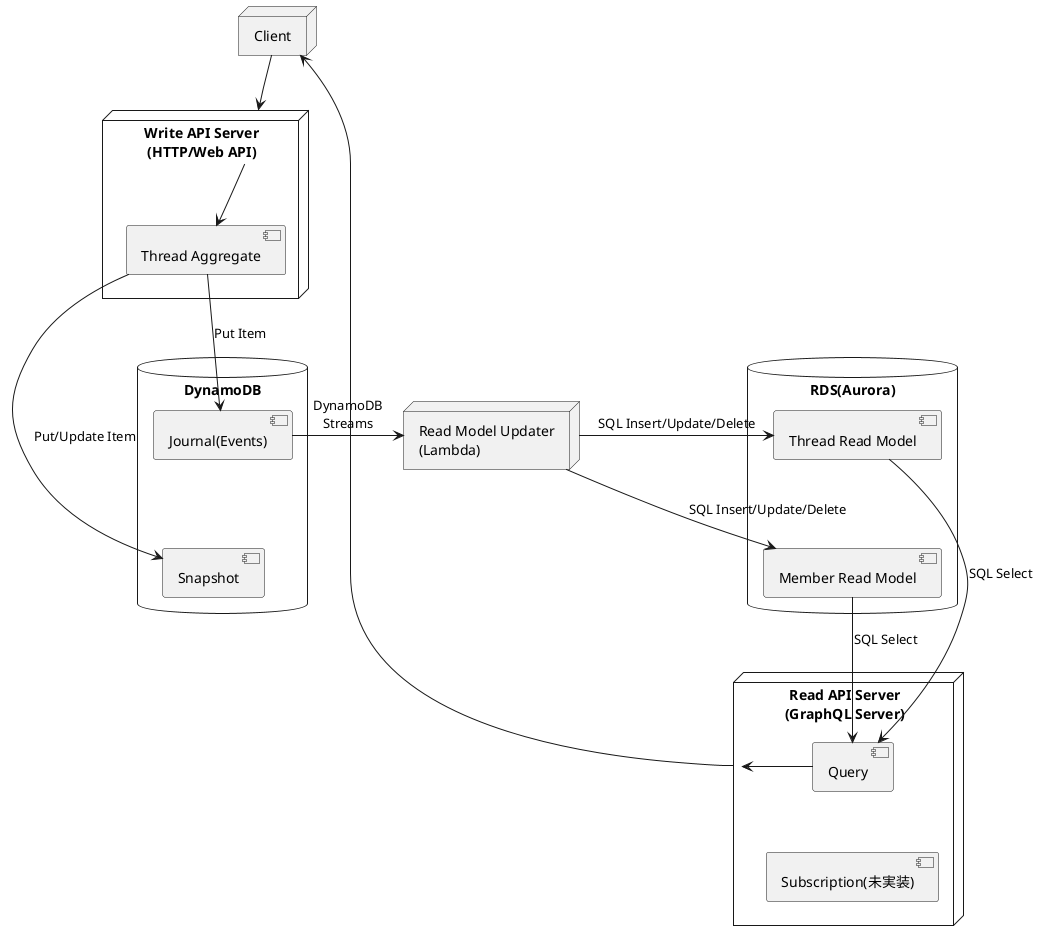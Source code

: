 @startuml
'https://plantuml.com/component-diagram

node "Client" as client {
}

node "Write API Server\n(HTTP/Web API)" as writeAPI {
    [Thread Aggregate] as threadAggregate
}

node "Read API Server\n(GraphQL Server)" as readAPI {
    [Query] as query
    [Subscription(未実装)] as subscripton
}

node "Read Model Updater\n(Lambda)" as updater {
}

database "DynamoDB" {
    [Journal(Events)] as journal
    [Snapshot] as snapshot
}

database "RDS(Aurora)" {
  [Thread Read Model] as thread
  [Member Read Model] as member
}

journal -[hidden]- snapshot
thread -[hidden]- member
query -[hidden]- subscripton

writeAPI -d-> threadAggregate

threadAggregate -d-> journal: Put Item
threadAggregate -d-> snapshot: Put/Update Item

journal -r-> updater: DynamoDB\nStreams

updater -r-> thread: SQL Insert/Update/Delete
updater -r-> member: SQL Insert/Update/Delete

thread --> query: SQL Select
member --> query: SQL Select
query -> readAPI

client -d-> writeAPI
client <-r- readAPI

@enduml
